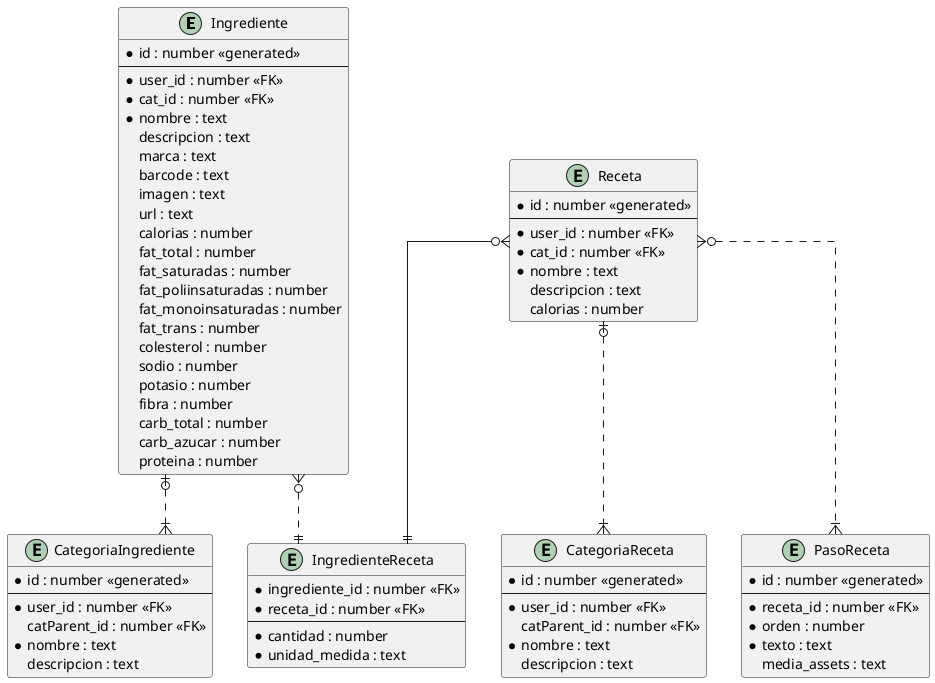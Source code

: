 @startuml
' avoid problems with angled crows feet
skinparam linetype ortho

entity "Ingrediente" {
    *id : number <<generated>>
    --
    *user_id : number <<FK>>
    *cat_id : number <<FK>> 
    *nombre : text            
    descripcion : text
    marca : text
    barcode : text
    imagen : text
    url : text
    calorias : number
    fat_total : number
    fat_saturadas : number
    fat_poliinsaturadas : number
    fat_monoinsaturadas : number
    fat_trans : number
    colesterol : number
    sodio : number
    potasio : number
    fibra : number
    carb_total : number
    carb_azucar : number
    proteina : number
}

entity "Receta" {
    *id : number <<generated>>
    --
    *user_id : number <<FK>>
    *cat_id : number <<FK>> 
    *nombre : text            
    descripcion : text
    calorias : number    
}

entity "CategoriaIngrediente"{
    *id : number <<generated>>
    --
    *user_id : number <<FK>>
    catParent_id : number <<FK>>
    *nombre : text            
    descripcion : text
}

entity "CategoriaReceta"{
    *id : number <<generated>>
    --
    *user_id : number <<FK>>
    catParent_id : number <<FK>>
    *nombre : text            
    descripcion : text
}

entity "PasoReceta"{
    *id : number <<generated>>
    --
    *receta_id : number <<FK>>
    *orden : number    
    *texto : text
    media_assets : text
}

entity "IngredienteReceta"{
    *ingrediente_id : number <<FK>>
    *receta_id : number <<FK>>
    --
    *cantidad : number
    *unidad_medida : text
}

Ingrediente }o..|| IngredienteReceta
Receta }o--|| IngredienteReceta
Receta |o..|{ CategoriaReceta
Ingrediente |o..|{ CategoriaIngrediente
Receta }o..|{ PasoReceta

@enduml